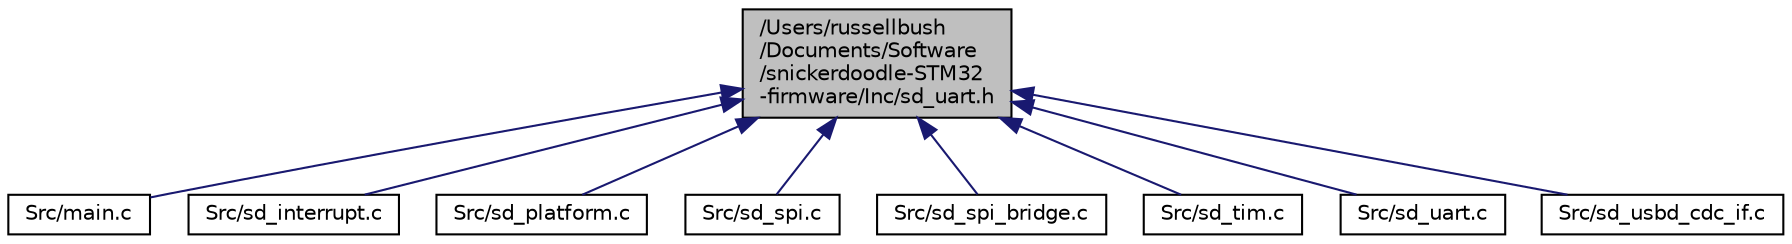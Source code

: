 digraph "/Users/russellbush/Documents/Software/snickerdoodle-STM32-firmware/Inc/sd_uart.h"
{
  edge [fontname="Helvetica",fontsize="10",labelfontname="Helvetica",labelfontsize="10"];
  node [fontname="Helvetica",fontsize="10",shape=record];
  Node1 [label="/Users/russellbush\l/Documents/Software\l/snickerdoodle-STM32\l-firmware/Inc/sd_uart.h",height=0.2,width=0.4,color="black", fillcolor="grey75", style="filled", fontcolor="black"];
  Node1 -> Node2 [dir="back",color="midnightblue",fontsize="10",style="solid",fontname="Helvetica"];
  Node2 [label="Src/main.c",height=0.2,width=0.4,color="black", fillcolor="white", style="filled",URL="$main_8c.html",tooltip="Platform Controller Main Program Body  FreeBSD. "];
  Node1 -> Node3 [dir="back",color="midnightblue",fontsize="10",style="solid",fontname="Helvetica"];
  Node3 [label="Src/sd_interrupt.c",height=0.2,width=0.4,color="black", fillcolor="white", style="filled",URL="$sd__interrupt_8c.html",tooltip="Interrupt Handlers  FreeBSD. "];
  Node1 -> Node4 [dir="back",color="midnightblue",fontsize="10",style="solid",fontname="Helvetica"];
  Node4 [label="Src/sd_platform.c",height=0.2,width=0.4,color="black", fillcolor="white", style="filled",URL="$sd__platform_8c.html",tooltip="Snickerdoodle Platform Controller Functions  FreeBSD. "];
  Node1 -> Node5 [dir="back",color="midnightblue",fontsize="10",style="solid",fontname="Helvetica"];
  Node5 [label="Src/sd_spi.c",height=0.2,width=0.4,color="black", fillcolor="white", style="filled",URL="$sd__spi_8c.html",tooltip="SPI Slave Control  FreeBSD. "];
  Node1 -> Node6 [dir="back",color="midnightblue",fontsize="10",style="solid",fontname="Helvetica"];
  Node6 [label="Src/sd_spi_bridge.c",height=0.2,width=0.4,color="black", fillcolor="white", style="filled",URL="$sd__spi__bridge_8c.html",tooltip="SPI Slave Peripheral Bridge Control  FreeBSD. "];
  Node1 -> Node7 [dir="back",color="midnightblue",fontsize="10",style="solid",fontname="Helvetica"];
  Node7 [label="Src/sd_tim.c",height=0.2,width=0.4,color="black", fillcolor="white", style="filled",URL="$sd__tim_8c.html",tooltip="Timer Control Functions  FreeBSD. "];
  Node1 -> Node8 [dir="back",color="midnightblue",fontsize="10",style="solid",fontname="Helvetica"];
  Node8 [label="Src/sd_uart.c",height=0.2,width=0.4,color="black", fillcolor="white", style="filled",URL="$sd__uart_8c.html",tooltip="UART Control  FreeBSD. "];
  Node1 -> Node9 [dir="back",color="midnightblue",fontsize="10",style="solid",fontname="Helvetica"];
  Node9 [label="Src/sd_usbd_cdc_if.c",height=0.2,width=0.4,color="black", fillcolor="white", style="filled",URL="$sd__usbd__cdc__if_8c.html",tooltip="USB Communications Device Class Interface Functions  FreeBSD. "];
}
